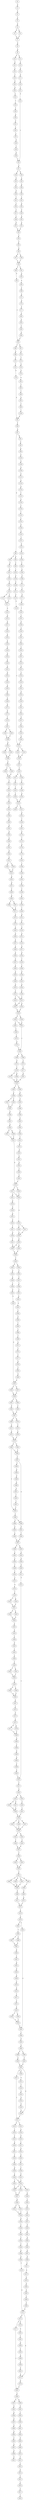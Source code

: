 strict digraph  {
	S0 -> S1 [ label = A ];
	S1 -> S2 [ label = C ];
	S2 -> S3 [ label = T ];
	S3 -> S4 [ label = A ];
	S4 -> S5 [ label = G ];
	S4 -> S6 [ label = A ];
	S5 -> S7 [ label = C ];
	S6 -> S7 [ label = C ];
	S7 -> S8 [ label = A ];
	S8 -> S9 [ label = A ];
	S9 -> S10 [ label = G ];
	S9 -> S11 [ label = C ];
	S10 -> S12 [ label = A ];
	S11 -> S13 [ label = A ];
	S12 -> S14 [ label = C ];
	S13 -> S15 [ label = A ];
	S14 -> S16 [ label = T ];
	S15 -> S17 [ label = G ];
	S16 -> S18 [ label = G ];
	S17 -> S19 [ label = A ];
	S18 -> S20 [ label = G ];
	S19 -> S21 [ label = T ];
	S20 -> S22 [ label = C ];
	S21 -> S23 [ label = G ];
	S22 -> S24 [ label = T ];
	S23 -> S25 [ label = T ];
	S24 -> S26 [ label = T ];
	S25 -> S27 [ label = C ];
	S26 -> S28 [ label = A ];
	S27 -> S29 [ label = C ];
	S27 -> S30 [ label = G ];
	S28 -> S31 [ label = C ];
	S29 -> S32 [ label = G ];
	S30 -> S33 [ label = A ];
	S31 -> S34 [ label = C ];
	S32 -> S35 [ label = T ];
	S33 -> S36 [ label = A ];
	S34 -> S37 [ label = C ];
	S35 -> S38 [ label = G ];
	S36 -> S39 [ label = A ];
	S37 -> S40 [ label = G ];
	S38 -> S41 [ label = T ];
	S39 -> S42 [ label = C ];
	S40 -> S43 [ label = T ];
	S41 -> S44 [ label = T ];
	S42 -> S45 [ label = G ];
	S43 -> S46 [ label = A ];
	S44 -> S47 [ label = C ];
	S45 -> S48 [ label = G ];
	S46 -> S25 [ label = T ];
	S47 -> S49 [ label = C ];
	S48 -> S50 [ label = G ];
	S49 -> S51 [ label = G ];
	S50 -> S52 [ label = A ];
	S51 -> S53 [ label = A ];
	S52 -> S53 [ label = A ];
	S53 -> S54 [ label = T ];
	S54 -> S55 [ label = T ];
	S55 -> S56 [ label = A ];
	S56 -> S57 [ label = G ];
	S56 -> S58 [ label = T ];
	S57 -> S59 [ label = T ];
	S58 -> S59 [ label = T ];
	S59 -> S60 [ label = T ];
	S59 -> S61 [ label = C ];
	S60 -> S62 [ label = G ];
	S61 -> S63 [ label = G ];
	S62 -> S64 [ label = C ];
	S63 -> S65 [ label = A ];
	S64 -> S66 [ label = T ];
	S64 -> S67 [ label = G ];
	S65 -> S68 [ label = C ];
	S66 -> S69 [ label = G ];
	S67 -> S70 [ label = A ];
	S68 -> S71 [ label = A ];
	S69 -> S72 [ label = C ];
	S70 -> S73 [ label = T ];
	S71 -> S74 [ label = G ];
	S72 -> S75 [ label = T ];
	S73 -> S76 [ label = G ];
	S74 -> S77 [ label = A ];
	S75 -> S78 [ label = A ];
	S76 -> S79 [ label = G ];
	S77 -> S80 [ label = A ];
	S78 -> S81 [ label = A ];
	S79 -> S82 [ label = A ];
	S80 -> S83 [ label = A ];
	S81 -> S84 [ label = T ];
	S82 -> S85 [ label = T ];
	S83 -> S86 [ label = C ];
	S84 -> S87 [ label = G ];
	S85 -> S88 [ label = T ];
	S86 -> S89 [ label = A ];
	S87 -> S90 [ label = G ];
	S87 -> S91 [ label = A ];
	S88 -> S92 [ label = A ];
	S89 -> S64 [ label = C ];
	S90 -> S93 [ label = T ];
	S90 -> S94 [ label = A ];
	S91 -> S95 [ label = G ];
	S92 -> S96 [ label = C ];
	S93 -> S97 [ label = G ];
	S94 -> S98 [ label = C ];
	S95 -> S99 [ label = A ];
	S96 -> S100 [ label = T ];
	S97 -> S101 [ label = G ];
	S98 -> S102 [ label = T ];
	S99 -> S103 [ label = A ];
	S100 -> S81 [ label = A ];
	S101 -> S104 [ label = T ];
	S102 -> S105 [ label = A ];
	S103 -> S106 [ label = G ];
	S104 -> S107 [ label = G ];
	S105 -> S108 [ label = G ];
	S106 -> S109 [ label = G ];
	S107 -> S110 [ label = C ];
	S108 -> S111 [ label = A ];
	S109 -> S112 [ label = A ];
	S110 -> S113 [ label = C ];
	S110 -> S114 [ label = T ];
	S111 -> S115 [ label = G ];
	S112 -> S116 [ label = A ];
	S113 -> S117 [ label = A ];
	S114 -> S117 [ label = A ];
	S115 -> S118 [ label = A ];
	S116 -> S119 [ label = A ];
	S117 -> S120 [ label = A ];
	S118 -> S121 [ label = T ];
	S119 -> S122 [ label = T ];
	S120 -> S123 [ label = G ];
	S121 -> S124 [ label = T ];
	S121 -> S125 [ label = A ];
	S122 -> S126 [ label = G ];
	S123 -> S127 [ label = A ];
	S124 -> S128 [ label = G ];
	S125 -> S128 [ label = G ];
	S126 -> S129 [ label = T ];
	S127 -> S130 [ label = A ];
	S128 -> S131 [ label = G ];
	S129 -> S132 [ label = T ];
	S130 -> S133 [ label = A ];
	S131 -> S134 [ label = T ];
	S132 -> S135 [ label = T ];
	S133 -> S136 [ label = A ];
	S134 -> S137 [ label = A ];
	S134 -> S138 [ label = T ];
	S135 -> S139 [ label = G ];
	S136 -> S140 [ label = G ];
	S137 -> S141 [ label = G ];
	S138 -> S142 [ label = C ];
	S139 -> S143 [ label = A ];
	S140 -> S144 [ label = G ];
	S141 -> S145 [ label = T ];
	S142 -> S146 [ label = A ];
	S143 -> S147 [ label = T ];
	S144 -> S148 [ label = A ];
	S145 -> S149 [ label = T ];
	S146 -> S150 [ label = A ];
	S147 -> S151 [ label = G ];
	S148 -> S152 [ label = A ];
	S149 -> S153 [ label = C ];
	S150 -> S153 [ label = C ];
	S151 -> S154 [ label = G ];
	S152 -> S155 [ label = G ];
	S153 -> S156 [ label = C ];
	S153 -> S157 [ label = T ];
	S154 -> S158 [ label = C ];
	S155 -> S159 [ label = A ];
	S157 -> S161 [ label = A ];
	S158 -> S162 [ label = C ];
	S159 -> S163 [ label = A ];
	S161 -> S164 [ label = T ];
	S162 -> S165 [ label = A ];
	S163 -> S166 [ label = G ];
	S164 -> S167 [ label = A ];
	S165 -> S168 [ label = T ];
	S166 -> S169 [ label = A ];
	S167 -> S170 [ label = A ];
	S168 -> S171 [ label = T ];
	S169 -> S172 [ label = A ];
	S170 -> S173 [ label = T ];
	S171 -> S174 [ label = T ];
	S172 -> S175 [ label = G ];
	S173 -> S176 [ label = A ];
	S174 -> S177 [ label = A ];
	S175 -> S178 [ label = T ];
	S176 -> S179 [ label = C ];
	S177 -> S180 [ label = C ];
	S178 -> S181 [ label = C ];
	S179 -> S182 [ label = T ];
	S180 -> S183 [ label = T ];
	S181 -> S184 [ label = G ];
	S181 -> S185 [ label = T ];
	S182 -> S186 [ label = T ];
	S183 -> S187 [ label = T ];
	S184 -> S188 [ label = T ];
	S185 -> S188 [ label = T ];
	S186 -> S189 [ label = G ];
	S187 -> S190 [ label = A ];
	S188 -> S191 [ label = A ];
	S189 -> S192 [ label = A ];
	S190 -> S193 [ label = A ];
	S191 -> S194 [ label = C ];
	S191 -> S195 [ label = T ];
	S192 -> S196 [ label = T ];
	S193 -> S197 [ label = A ];
	S194 -> S198 [ label = A ];
	S195 -> S198 [ label = A ];
	S196 -> S199 [ label = C ];
	S197 -> S200 [ label = T ];
	S198 -> S201 [ label = C ];
	S199 -> S202 [ label = T ];
	S200 -> S203 [ label = C ];
	S201 -> S204 [ label = C ];
	S201 -> S205 [ label = T ];
	S202 -> S206 [ label = A ];
	S203 -> S207 [ label = A ];
	S204 -> S208 [ label = A ];
	S205 -> S208 [ label = A ];
	S206 -> S209 [ label = T ];
	S207 -> S210 [ label = T ];
	S208 -> S211 [ label = C ];
	S209 -> S212 [ label = G ];
	S210 -> S213 [ label = A ];
	S211 -> S214 [ label = T ];
	S212 -> S215 [ label = G ];
	S213 -> S216 [ label = C ];
	S214 -> S217 [ label = C ];
	S215 -> S218 [ label = G ];
	S216 -> S219 [ label = G ];
	S217 -> S220 [ label = C ];
	S218 -> S221 [ label = A ];
	S219 -> S222 [ label = G ];
	S220 -> S223 [ label = C ];
	S221 -> S224 [ label = T ];
	S222 -> S225 [ label = A ];
	S223 -> S226 [ label = A ];
	S224 -> S227 [ label = G ];
	S225 -> S228 [ label = G ];
	S226 -> S229 [ label = A ];
	S227 -> S230 [ label = G ];
	S228 -> S231 [ label = T ];
	S229 -> S232 [ label = G ];
	S230 -> S233 [ label = T ];
	S231 -> S234 [ label = T ];
	S232 -> S235 [ label = A ];
	S233 -> S236 [ label = T ];
	S234 -> S237 [ label = G ];
	S235 -> S238 [ label = A ];
	S236 -> S239 [ label = G ];
	S237 -> S240 [ label = T ];
	S238 -> S241 [ label = G ];
	S239 -> S242 [ label = G ];
	S240 -> S243 [ label = T ];
	S241 -> S244 [ label = A ];
	S242 -> S245 [ label = A ];
	S243 -> S246 [ label = G ];
	S244 -> S247 [ label = A ];
	S245 -> S248 [ label = A ];
	S246 -> S121 [ label = T ];
	S247 -> S249 [ label = C ];
	S247 -> S250 [ label = T ];
	S248 -> S251 [ label = C ];
	S249 -> S252 [ label = A ];
	S250 -> S252 [ label = A ];
	S251 -> S253 [ label = A ];
	S251 -> S254 [ label = G ];
	S252 -> S255 [ label = A ];
	S253 -> S256 [ label = A ];
	S254 -> S256 [ label = A ];
	S255 -> S257 [ label = G ];
	S256 -> S258 [ label = G ];
	S256 -> S259 [ label = A ];
	S257 -> S260 [ label = C ];
	S258 -> S261 [ label = C ];
	S258 -> S262 [ label = C ];
	S259 -> S261 [ label = C ];
	S260 -> S263 [ label = A ];
	S261 -> S264 [ label = T ];
	S262 -> S265 [ label = T ];
	S263 -> S266 [ label = T ];
	S263 -> S267 [ label = C ];
	S264 -> S268 [ label = G ];
	S264 -> S269 [ label = A ];
	S265 -> S270 [ label = T ];
	S266 -> S271 [ label = A ];
	S267 -> S271 [ label = A ];
	S268 -> S272 [ label = G ];
	S269 -> S273 [ label = C ];
	S270 -> S274 [ label = A ];
	S271 -> S275 [ label = A ];
	S272 -> S276 [ label = C ];
	S273 -> S277 [ label = T ];
	S274 -> S264 [ label = T ];
	S275 -> S278 [ label = G ];
	S276 -> S279 [ label = T ];
	S276 -> S280 [ label = A ];
	S277 -> S281 [ label = G ];
	S278 -> S282 [ label = A ];
	S279 -> S283 [ label = G ];
	S280 -> S283 [ label = G ];
	S281 -> S283 [ label = G ];
	S282 -> S284 [ label = G ];
	S283 -> S285 [ label = T ];
	S283 -> S286 [ label = C ];
	S284 -> S287 [ label = A ];
	S285 -> S288 [ label = C ];
	S286 -> S289 [ label = A ];
	S287 -> S290 [ label = A ];
	S288 -> S291 [ label = C ];
	S288 -> S292 [ label = T ];
	S289 -> S293 [ label = G ];
	S290 -> S294 [ label = A ];
	S291 -> S295 [ label = T ];
	S292 -> S295 [ label = T ];
	S293 -> S296 [ label = C ];
	S294 -> S297 [ label = G ];
	S295 -> S298 [ label = G ];
	S296 -> S299 [ label = G ];
	S297 -> S300 [ label = A ];
	S298 -> S301 [ label = A ];
	S299 -> S302 [ label = A ];
	S300 -> S303 [ label = A ];
	S301 -> S304 [ label = A ];
	S302 -> S305 [ label = T ];
	S303 -> S306 [ label = G ];
	S304 -> S307 [ label = G ];
	S304 -> S308 [ label = A ];
	S305 -> S309 [ label = A ];
	S306 -> S310 [ label = G ];
	S307 -> S311 [ label = T ];
	S308 -> S311 [ label = T ];
	S309 -> S312 [ label = T ];
	S310 -> S313 [ label = T ];
	S311 -> S314 [ label = A ];
	S312 -> S315 [ label = C ];
	S313 -> S251 [ label = C ];
	S313 -> S316 [ label = T ];
	S314 -> S317 [ label = C ];
	S314 -> S318 [ label = T ];
	S315 -> S319 [ label = A ];
	S316 -> S253 [ label = A ];
	S317 -> S320 [ label = T ];
	S317 -> S321 [ label = G ];
	S318 -> S320 [ label = T ];
	S319 -> S322 [ label = G ];
	S320 -> S323 [ label = A ];
	S321 -> S324 [ label = A ];
	S322 -> S325 [ label = G ];
	S323 -> S326 [ label = C ];
	S323 -> S327 [ label = T ];
	S324 -> S328 [ label = G ];
	S325 -> S329 [ label = T ];
	S326 -> S330 [ label = A ];
	S327 -> S330 [ label = A ];
	S328 -> S331 [ label = A ];
	S329 -> S332 [ label = C ];
	S330 -> S333 [ label = A ];
	S331 -> S334 [ label = A ];
	S332 -> S314 [ label = A ];
	S333 -> S335 [ label = A ];
	S333 -> S336 [ label = G ];
	S334 -> S337 [ label = T ];
	S335 -> S338 [ label = G ];
	S336 -> S338 [ label = G ];
	S337 -> S339 [ label = G ];
	S338 -> S340 [ label = T ];
	S339 -> S341 [ label = T ];
	S340 -> S342 [ label = G ];
	S340 -> S343 [ label = A ];
	S341 -> S336 [ label = G ];
	S342 -> S344 [ label = G ];
	S343 -> S345 [ label = T ];
	S344 -> S346 [ label = A ];
	S345 -> S347 [ label = C ];
	S346 -> S348 [ label = T ];
	S347 -> S349 [ label = T ];
	S348 -> S350 [ label = G ];
	S349 -> S351 [ label = C ];
	S350 -> S352 [ label = A ];
	S351 -> S353 [ label = A ];
	S352 -> S354 [ label = G ];
	S353 -> S355 [ label = G ];
	S354 -> S356 [ label = A ];
	S354 -> S357 [ label = G ];
	S355 -> S358 [ label = T ];
	S356 -> S359 [ label = A ];
	S357 -> S359 [ label = A ];
	S358 -> S360 [ label = A ];
	S359 -> S361 [ label = T ];
	S359 -> S362 [ label = C ];
	S360 -> S363 [ label = T ];
	S361 -> S364 [ label = G ];
	S362 -> S365 [ label = C ];
	S363 -> S366 [ label = T ];
	S364 -> S367 [ label = G ];
	S365 -> S367 [ label = G ];
	S366 -> S368 [ label = T ];
	S367 -> S369 [ label = C ];
	S367 -> S370 [ label = A ];
	S368 -> S371 [ label = A ];
	S369 -> S372 [ label = A ];
	S370 -> S373 [ label = C ];
	S371 -> S374 [ label = T ];
	S372 -> S375 [ label = A ];
	S373 -> S376 [ label = C ];
	S374 -> S377 [ label = C ];
	S375 -> S378 [ label = A ];
	S376 -> S378 [ label = A ];
	S377 -> S379 [ label = G ];
	S378 -> S380 [ label = A ];
	S378 -> S381 [ label = G ];
	S379 -> S382 [ label = T ];
	S380 -> S383 [ label = T ];
	S380 -> S384 [ label = T ];
	S381 -> S384 [ label = T ];
	S382 -> S385 [ label = G ];
	S383 -> S386 [ label = C ];
	S384 -> S387 [ label = T ];
	S385 -> S354 [ label = G ];
	S386 -> S388 [ label = A ];
	S386 -> S389 [ label = C ];
	S387 -> S390 [ label = C ];
	S387 -> S388 [ label = A ];
	S388 -> S391 [ label = G ];
	S389 -> S392 [ label = A ];
	S390 -> S393 [ label = G ];
	S391 -> S394 [ label = T ];
	S392 -> S395 [ label = A ];
	S393 -> S396 [ label = G ];
	S394 -> S397 [ label = C ];
	S395 -> S397 [ label = C ];
	S396 -> S398 [ label = A ];
	S397 -> S399 [ label = G ];
	S397 -> S400 [ label = A ];
	S398 -> S401 [ label = A ];
	S399 -> S402 [ label = C ];
	S400 -> S403 [ label = A ];
	S401 -> S404 [ label = T ];
	S402 -> S405 [ label = C ];
	S403 -> S406 [ label = A ];
	S404 -> S407 [ label = T ];
	S405 -> S408 [ label = T ];
	S406 -> S409 [ label = G ];
	S407 -> S383 [ label = T ];
	S408 -> S410 [ label = T ];
	S409 -> S411 [ label = A ];
	S410 -> S412 [ label = C ];
	S411 -> S413 [ label = A ];
	S412 -> S414 [ label = G ];
	S413 -> S415 [ label = C ];
	S414 -> S416 [ label = T ];
	S415 -> S417 [ label = T ];
	S416 -> S418 [ label = C ];
	S416 -> S419 [ label = A ];
	S417 -> S420 [ label = G ];
	S418 -> S421 [ label = G ];
	S419 -> S421 [ label = G ];
	S420 -> S422 [ label = G ];
	S420 -> S423 [ label = C ];
	S421 -> S424 [ label = G ];
	S421 -> S425 [ label = A ];
	S422 -> S426 [ label = A ];
	S422 -> S427 [ label = G ];
	S423 -> S428 [ label = C ];
	S424 -> S429 [ label = G ];
	S425 -> S429 [ label = G ];
	S426 -> S430 [ label = G ];
	S427 -> S430 [ label = G ];
	S428 -> S431 [ label = C ];
	S429 -> S432 [ label = A ];
	S430 -> S433 [ label = T ];
	S431 -> S433 [ label = T ];
	S432 -> S434 [ label = G ];
	S433 -> S435 [ label = T ];
	S433 -> S436 [ label = A ];
	S433 -> S437 [ label = G ];
	S434 -> S438 [ label = T ];
	S435 -> S439 [ label = T ];
	S436 -> S439 [ label = T ];
	S437 -> S439 [ label = T ];
	S438 -> S440 [ label = G ];
	S439 -> S441 [ label = T ];
	S439 -> S442 [ label = A ];
	S440 -> S443 [ label = C ];
	S441 -> S444 [ label = T ];
	S442 -> S445 [ label = C ];
	S443 -> S446 [ label = C ];
	S444 -> S447 [ label = A ];
	S445 -> S447 [ label = A ];
	S446 -> S448 [ label = C ];
	S447 -> S449 [ label = T ];
	S448 -> S450 [ label = T ];
	S448 -> S451 [ label = A ];
	S449 -> S452 [ label = G ];
	S449 -> S453 [ label = A ];
	S450 -> S454 [ label = T ];
	S451 -> S454 [ label = T ];
	S452 -> S455 [ label = G ];
	S453 -> S455 [ label = G ];
	S454 -> S456 [ label = C ];
	S455 -> S457 [ label = C ];
	S456 -> S458 [ label = A ];
	S456 -> S459 [ label = T ];
	S457 -> S460 [ label = C ];
	S457 -> S461 [ label = T ];
	S457 -> S462 [ label = G ];
	S457 -> S463 [ label = A ];
	S458 -> S464 [ label = G ];
	S459 -> S464 [ label = G ];
	S460 -> S465 [ label = A ];
	S461 -> S465 [ label = A ];
	S462 -> S466 [ label = T ];
	S463 -> S465 [ label = A ];
	S464 -> S467 [ label = A ];
	S465 -> S468 [ label = G ];
	S466 -> S469 [ label = C ];
	S467 -> S470 [ label = T ];
	S468 -> S471 [ label = C ];
	S469 -> S472 [ label = A ];
	S470 -> S473 [ label = G ];
	S471 -> S474 [ label = C ];
	S472 -> S474 [ label = C ];
	S473 -> S475 [ label = A ];
	S474 -> S476 [ label = A ];
	S475 -> S477 [ label = A ];
	S475 -> S478 [ label = G ];
	S476 -> S479 [ label = C ];
	S477 -> S480 [ label = T ];
	S478 -> S480 [ label = T ];
	S479 -> S481 [ label = T ];
	S479 -> S482 [ label = C ];
	S480 -> S483 [ label = G ];
	S481 -> S484 [ label = T ];
	S482 -> S485 [ label = G ];
	S483 -> S486 [ label = T ];
	S484 -> S487 [ label = T ];
	S484 -> S488 [ label = C ];
	S485 -> S489 [ label = T ];
	S486 -> S490 [ label = G ];
	S487 -> S491 [ label = G ];
	S488 -> S491 [ label = G ];
	S489 -> S492 [ label = G ];
	S490 -> S493 [ label = G ];
	S491 -> S494 [ label = A ];
	S492 -> S495 [ label = G ];
	S493 -> S496 [ label = T ];
	S494 -> S497 [ label = C ];
	S495 -> S498 [ label = C ];
	S495 -> S499 [ label = T ];
	S496 -> S500 [ label = G ];
	S497 -> S501 [ label = A ];
	S498 -> S502 [ label = A ];
	S499 -> S503 [ label = T ];
	S500 -> S415 [ label = C ];
	S501 -> S504 [ label = G ];
	S502 -> S505 [ label = A ];
	S503 -> S505 [ label = A ];
	S504 -> S506 [ label = A ];
	S505 -> S507 [ label = A ];
	S505 -> S508 [ label = C ];
	S505 -> S509 [ label = G ];
	S506 -> S510 [ label = C ];
	S507 -> S511 [ label = T ];
	S508 -> S512 [ label = A ];
	S509 -> S511 [ label = T ];
	S510 -> S513 [ label = A ];
	S511 -> S514 [ label = G ];
	S511 -> S515 [ label = T ];
	S512 -> S516 [ label = T ];
	S513 -> S517 [ label = T ];
	S514 -> S518 [ label = T ];
	S515 -> S519 [ label = A ];
	S516 -> S520 [ label = G ];
	S517 -> S521 [ label = T ];
	S518 -> S522 [ label = T ];
	S519 -> S523 [ label = G ];
	S520 -> S524 [ label = G ];
	S521 -> S525 [ label = A ];
	S522 -> S526 [ label = G ];
	S523 -> S527 [ label = C ];
	S524 -> S528 [ label = G ];
	S525 -> S529 [ label = T ];
	S525 -> S530 [ label = C ];
	S526 -> S531 [ label = T ];
	S527 -> S532 [ label = G ];
	S528 -> S509 [ label = G ];
	S529 -> S533 [ label = T ];
	S530 -> S533 [ label = T ];
	S531 -> S534 [ label = C ];
	S532 -> S535 [ label = A ];
	S533 -> S485 [ label = G ];
	S534 -> S536 [ label = T ];
	S535 -> S537 [ label = C ];
	S536 -> S538 [ label = G ];
	S537 -> S539 [ label = T ];
	S538 -> S540 [ label = A ];
	S539 -> S541 [ label = G ];
	S540 -> S542 [ label = C ];
	S540 -> S543 [ label = T ];
	S541 -> S542 [ label = C ];
	S542 -> S544 [ label = C ];
	S542 -> S545 [ label = G ];
	S542 -> S546 [ label = T ];
	S543 -> S546 [ label = T ];
	S544 -> S547 [ label = T ];
	S545 -> S548 [ label = A ];
	S546 -> S547 [ label = T ];
	S547 -> S549 [ label = A ];
	S548 -> S550 [ label = T ];
	S549 -> S551 [ label = T ];
	S549 -> S552 [ label = C ];
	S550 -> S553 [ label = G ];
	S551 -> S554 [ label = T ];
	S552 -> S554 [ label = T ];
	S553 -> S555 [ label = A ];
	S554 -> S556 [ label = G ];
	S555 -> S557 [ label = T ];
	S556 -> S558 [ label = C ];
	S557 -> S559 [ label = G ];
	S558 -> S560 [ label = T ];
	S559 -> S561 [ label = A ];
	S560 -> S562 [ label = T ];
	S561 -> S563 [ label = A ];
	S562 -> S564 [ label = C ];
	S563 -> S565 [ label = G ];
	S564 -> S566 [ label = A ];
	S565 -> S567 [ label = A ];
	S566 -> S568 [ label = A ];
	S567 -> S569 [ label = G ];
	S568 -> S570 [ label = C ];
	S569 -> S571 [ label = A ];
	S570 -> S572 [ label = A ];
	S571 -> S573 [ label = G ];
	S572 -> S574 [ label = A ];
	S572 -> S575 [ label = A ];
	S573 -> S576 [ label = G ];
	S574 -> S577 [ label = A ];
	S574 -> S578 [ label = G ];
	S575 -> S579 [ label = G ];
	S576 -> S580 [ label = G ];
	S577 -> S581 [ label = C ];
	S578 -> S582 [ label = G ];
	S579 -> S581 [ label = C ];
	S580 -> S583 [ label = G ];
	S581 -> S584 [ label = C ];
	S582 -> S585 [ label = C ];
	S583 -> S586 [ label = C ];
	S584 -> S587 [ label = A ];
	S584 -> S588 [ label = G ];
	S585 -> S589 [ label = G ];
	S586 -> S590 [ label = T ];
	S587 -> S591 [ label = G ];
	S588 -> S592 [ label = G ];
	S589 -> S593 [ label = C ];
	S590 -> S572 [ label = A ];
	S591 -> S594 [ label = A ];
	S592 -> S595 [ label = T ];
	S593 -> S596 [ label = A ];
	S594 -> S597 [ label = A ];
	S595 -> S598 [ label = A ];
	S596 -> S599 [ label = T ];
	S597 -> S600 [ label = G ];
	S598 -> S601 [ label = G ];
	S599 -> S602 [ label = G ];
	S600 -> S603 [ label = A ];
	S601 -> S604 [ label = G ];
	S602 -> S575 [ label = A ];
	S603 -> S605 [ label = C ];
	S604 -> S606 [ label = G ];
	S605 -> S607 [ label = A ];
	S606 -> S608 [ label = A ];
	S607 -> S609 [ label = A ];
	S608 -> S610 [ label = C ];
	S609 -> S611 [ label = G ];
	S610 -> S612 [ label = T ];
	S612 -> S613 [ label = T ];
	S613 -> S614 [ label = A ];
	S614 -> S615 [ label = C ];
	S615 -> S616 [ label = C ];
	S616 -> S617 [ label = C ];
	S617 -> S618 [ label = T ];
}
